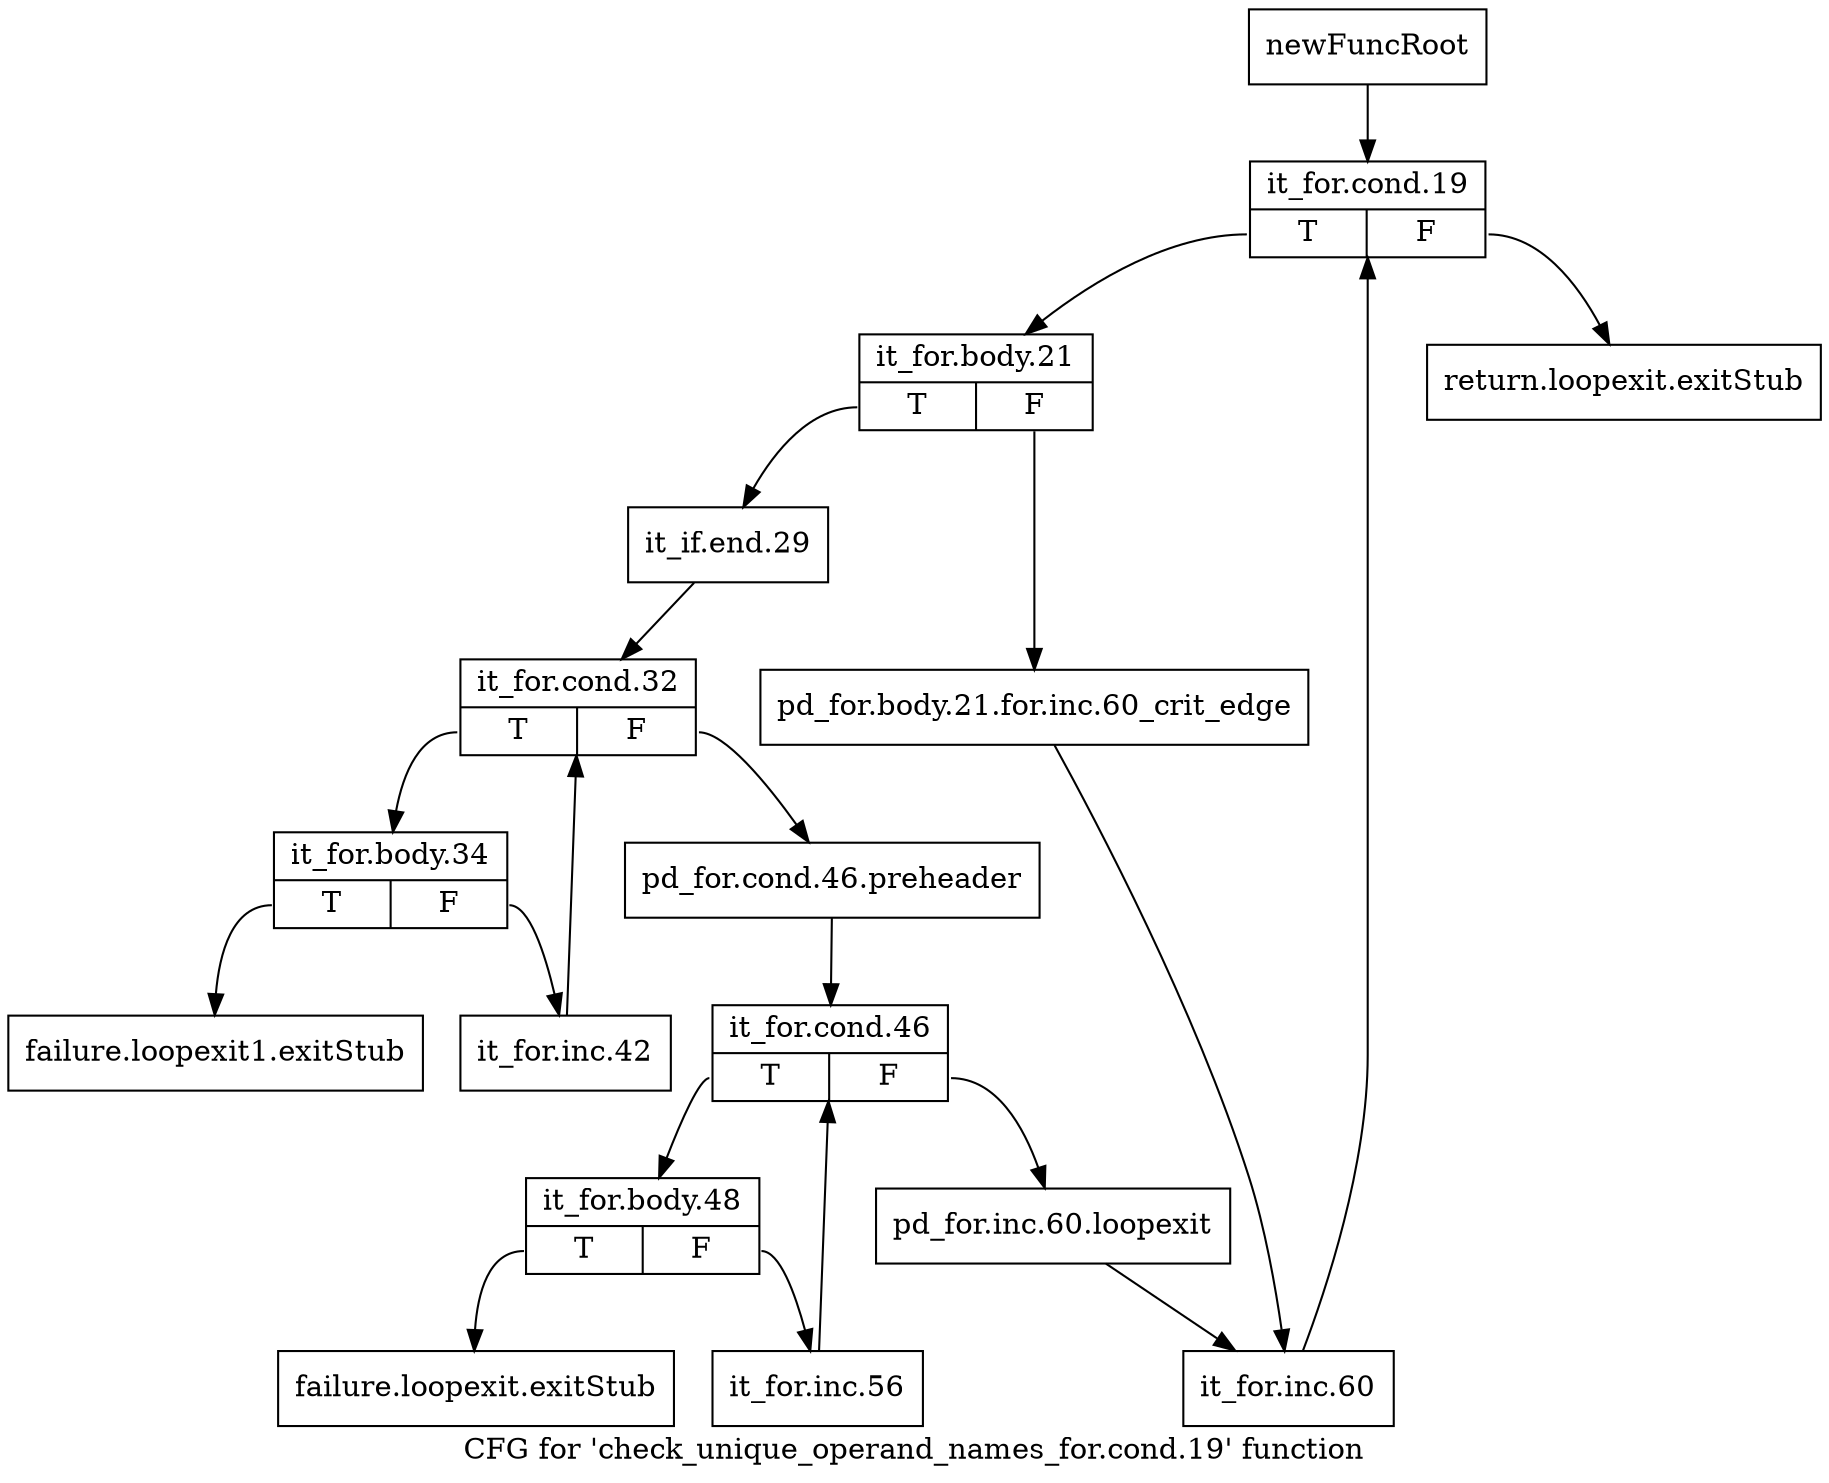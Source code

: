 digraph "CFG for 'check_unique_operand_names_for.cond.19' function" {
	label="CFG for 'check_unique_operand_names_for.cond.19' function";

	Node0xc3ed7a0 [shape=record,label="{newFuncRoot}"];
	Node0xc3ed7a0 -> Node0xc40b810;
	Node0xc40b720 [shape=record,label="{return.loopexit.exitStub}"];
	Node0xc40b770 [shape=record,label="{failure.loopexit.exitStub}"];
	Node0xc40b7c0 [shape=record,label="{failure.loopexit1.exitStub}"];
	Node0xc40b810 [shape=record,label="{it_for.cond.19|{<s0>T|<s1>F}}"];
	Node0xc40b810:s0 -> Node0xc40b860;
	Node0xc40b810:s1 -> Node0xc40b720;
	Node0xc40b860 [shape=record,label="{it_for.body.21|{<s0>T|<s1>F}}"];
	Node0xc40b860:s0 -> Node0xc40b900;
	Node0xc40b860:s1 -> Node0xc40b8b0;
	Node0xc40b8b0 [shape=record,label="{pd_for.body.21.for.inc.60_crit_edge}"];
	Node0xc40b8b0 -> Node0xc40ba90;
	Node0xc40b900 [shape=record,label="{it_if.end.29}"];
	Node0xc40b900 -> Node0xc40b950;
	Node0xc40b950 [shape=record,label="{it_for.cond.32|{<s0>T|<s1>F}}"];
	Node0xc40b950:s0 -> Node0xc40bb80;
	Node0xc40b950:s1 -> Node0xc40b9a0;
	Node0xc40b9a0 [shape=record,label="{pd_for.cond.46.preheader}"];
	Node0xc40b9a0 -> Node0xc40b9f0;
	Node0xc40b9f0 [shape=record,label="{it_for.cond.46|{<s0>T|<s1>F}}"];
	Node0xc40b9f0:s0 -> Node0xc40bae0;
	Node0xc40b9f0:s1 -> Node0xc40ba40;
	Node0xc40ba40 [shape=record,label="{pd_for.inc.60.loopexit}"];
	Node0xc40ba40 -> Node0xc40ba90;
	Node0xc40ba90 [shape=record,label="{it_for.inc.60}"];
	Node0xc40ba90 -> Node0xc40b810;
	Node0xc40bae0 [shape=record,label="{it_for.body.48|{<s0>T|<s1>F}}"];
	Node0xc40bae0:s0 -> Node0xc40b770;
	Node0xc40bae0:s1 -> Node0xc40bb30;
	Node0xc40bb30 [shape=record,label="{it_for.inc.56}"];
	Node0xc40bb30 -> Node0xc40b9f0;
	Node0xc40bb80 [shape=record,label="{it_for.body.34|{<s0>T|<s1>F}}"];
	Node0xc40bb80:s0 -> Node0xc40b7c0;
	Node0xc40bb80:s1 -> Node0xc40bbd0;
	Node0xc40bbd0 [shape=record,label="{it_for.inc.42}"];
	Node0xc40bbd0 -> Node0xc40b950;
}

